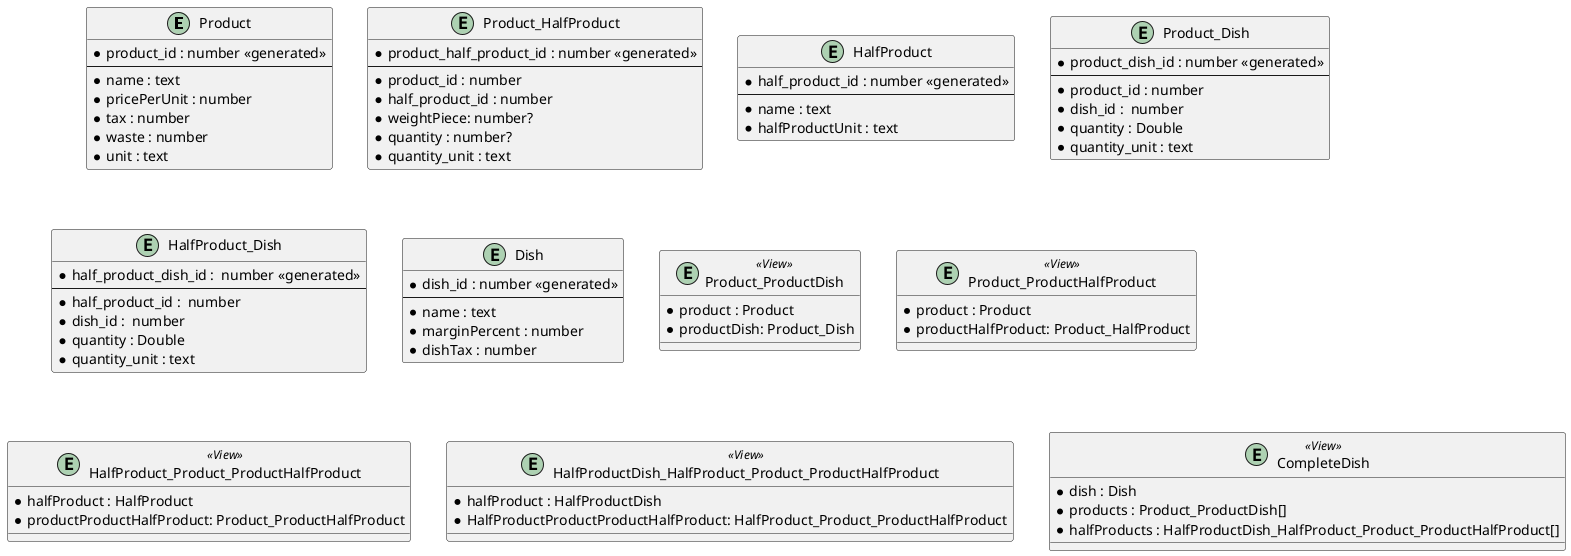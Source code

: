 @startuml

entity "Product" as p {
    *product_id : number <<generated>>
    --
    *name : text
    *pricePerUnit : number
    *tax : number
    *waste : number
    *unit : text
}

entity "Product_HalfProduct" as php {
    *product_half_product_id : number <<generated>>
    --
    *product_id : number 
    *half_product_id : number 
    *weightPiece: number?
    *quantity : number?
    *quantity_unit : text
}

entity "HalfProduct" as hp {
    *half_product_id : number <<generated>>
    --
    *name : text
    *halfProductUnit : text
}

entity "Product_Dish" as pd{
    *product_dish_id : number <<generated>>
    --
    *product_id : number
    *dish_id :  number
    *quantity : Double
    *quantity_unit : text
}

entity "HalfProduct_Dish" as hpd {
    *half_product_dish_id :  number <<generated>>
    --
    *half_product_id :  number
    *dish_id :  number
    *quantity : Double
    *quantity_unit : text
}

entity "Dish" as d {
    *dish_id : number <<generated>>
    --
    *name : text
    *marginPercent : number
    *dishTax : number
}

entity Product_ProductDish <<View>> {
    *product : Product
    *productDish: Product_Dish
}
entity Product_ProductHalfProduct <<View>>  {
    *product : Product
    *productHalfProduct: Product_HalfProduct
}
entity HalfProduct_Product_ProductHalfProduct <<View>>  {
    *halfProduct : HalfProduct
    *productProductHalfProduct: Product_ProductHalfProduct
}

entity HalfProductDish_HalfProduct_Product_ProductHalfProduct <<View>> {
    *halfProduct : HalfProductDish
    *HalfProductProductProductHalfProduct: HalfProduct_Product_ProductHalfProduct
}

entity CompleteDish <<View>> {
    *dish : Dish
    *products : Product_ProductDish[]
    *halfProducts : HalfProductDish_HalfProduct_Product_ProductHalfProduct[]
}

@enduml
